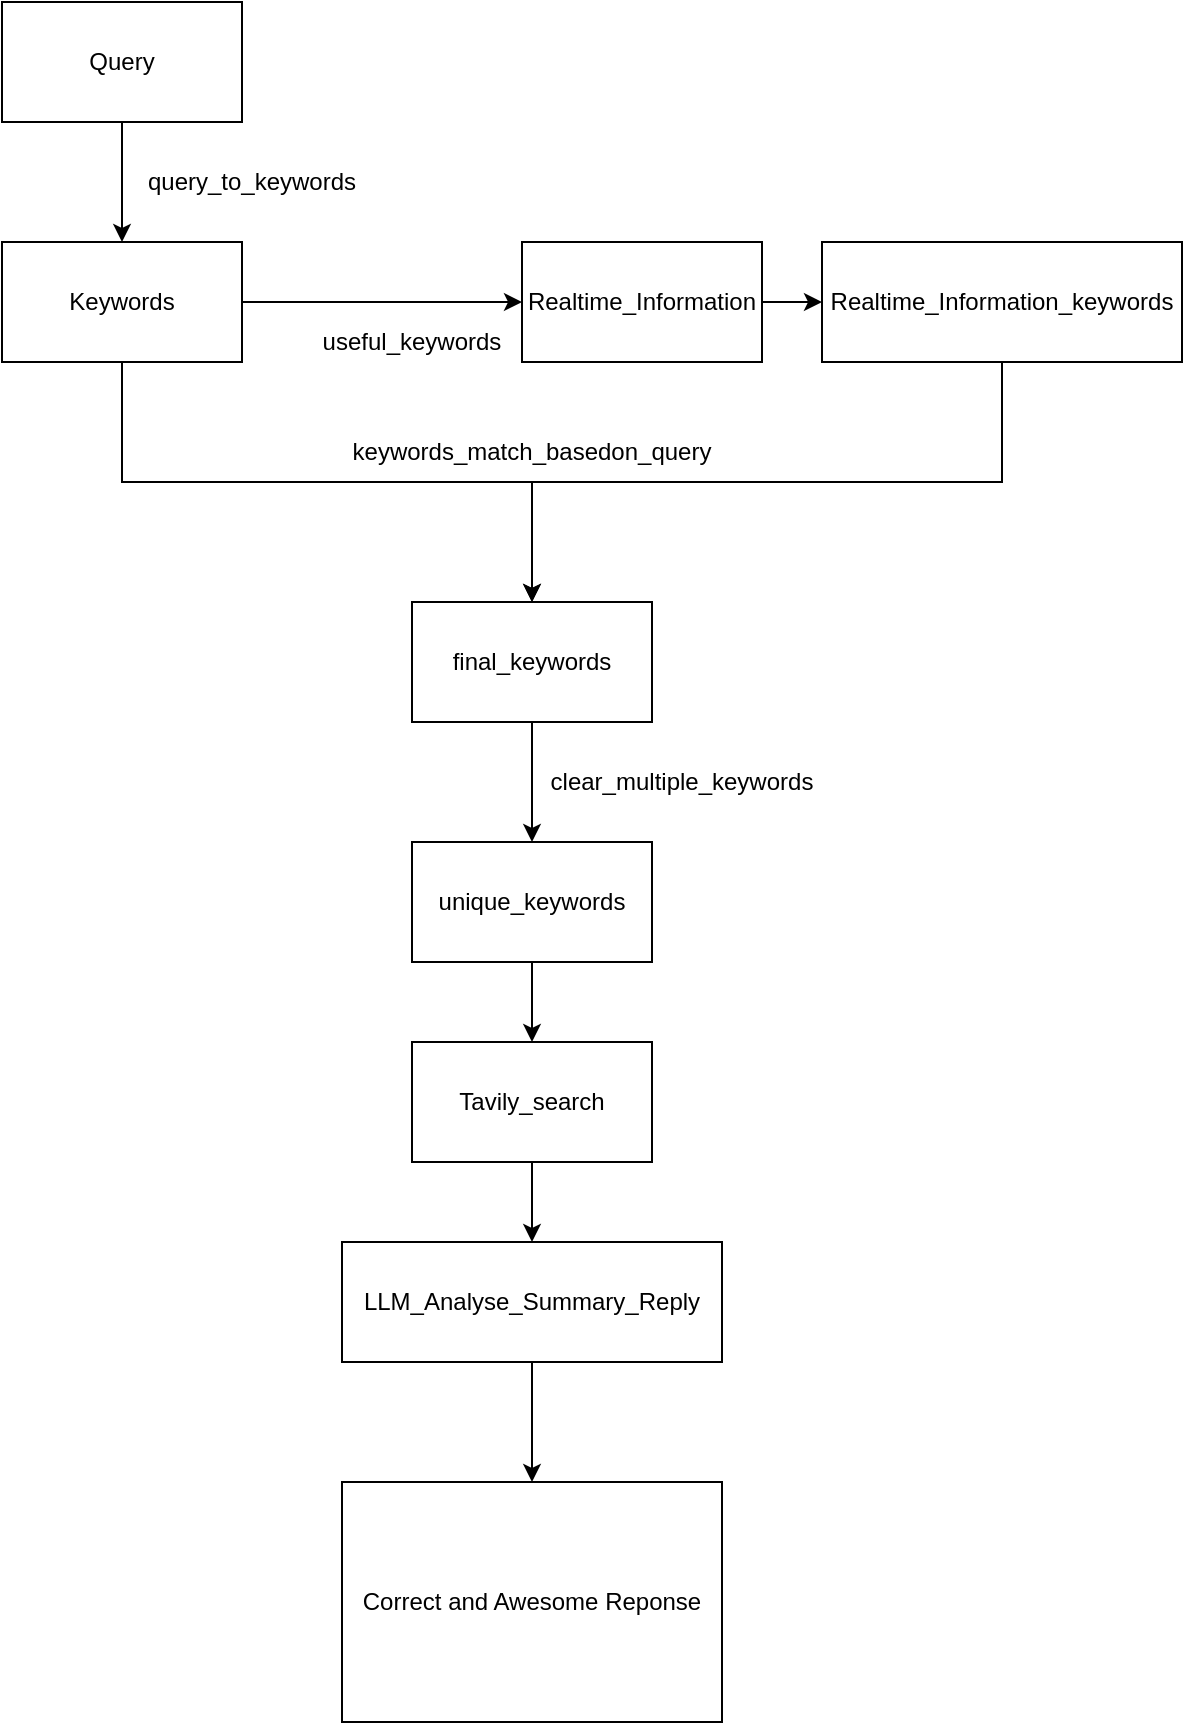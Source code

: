 <mxfile version="26.2.4">
  <diagram name="Page-1" id="i2aBTdwhtJZPr1BNw3Ar">
    <mxGraphModel dx="1283" dy="543" grid="1" gridSize="10" guides="1" tooltips="1" connect="1" arrows="1" fold="1" page="1" pageScale="1" pageWidth="850" pageHeight="1100" math="0" shadow="0">
      <root>
        <mxCell id="0" />
        <mxCell id="1" parent="0" />
        <mxCell id="rTRjj61Fi6zlRLzbuY8W-6" style="edgeStyle=orthogonalEdgeStyle;rounded=0;orthogonalLoop=1;jettySize=auto;html=1;entryX=0.5;entryY=0;entryDx=0;entryDy=0;" edge="1" parent="1" source="rTRjj61Fi6zlRLzbuY8W-1" target="rTRjj61Fi6zlRLzbuY8W-5">
          <mxGeometry relative="1" as="geometry" />
        </mxCell>
        <mxCell id="rTRjj61Fi6zlRLzbuY8W-1" value="Query" style="rounded=0;whiteSpace=wrap;html=1;" vertex="1" parent="1">
          <mxGeometry x="220" y="20" width="120" height="60" as="geometry" />
        </mxCell>
        <mxCell id="rTRjj61Fi6zlRLzbuY8W-14" style="edgeStyle=orthogonalEdgeStyle;rounded=0;orthogonalLoop=1;jettySize=auto;html=1;" edge="1" parent="1" source="rTRjj61Fi6zlRLzbuY8W-3" target="rTRjj61Fi6zlRLzbuY8W-13">
          <mxGeometry relative="1" as="geometry" />
        </mxCell>
        <mxCell id="rTRjj61Fi6zlRLzbuY8W-3" value="Realtime_Information" style="rounded=0;whiteSpace=wrap;html=1;" vertex="1" parent="1">
          <mxGeometry x="480" y="140" width="120" height="60" as="geometry" />
        </mxCell>
        <mxCell id="rTRjj61Fi6zlRLzbuY8W-19" style="edgeStyle=orthogonalEdgeStyle;rounded=0;orthogonalLoop=1;jettySize=auto;html=1;entryX=0;entryY=0.5;entryDx=0;entryDy=0;" edge="1" parent="1" source="rTRjj61Fi6zlRLzbuY8W-5" target="rTRjj61Fi6zlRLzbuY8W-3">
          <mxGeometry relative="1" as="geometry" />
        </mxCell>
        <mxCell id="rTRjj61Fi6zlRLzbuY8W-27" style="edgeStyle=orthogonalEdgeStyle;rounded=0;orthogonalLoop=1;jettySize=auto;html=1;" edge="1" parent="1" source="rTRjj61Fi6zlRLzbuY8W-5" target="rTRjj61Fi6zlRLzbuY8W-15">
          <mxGeometry relative="1" as="geometry">
            <Array as="points">
              <mxPoint x="280" y="260" />
              <mxPoint x="485" y="260" />
            </Array>
          </mxGeometry>
        </mxCell>
        <mxCell id="rTRjj61Fi6zlRLzbuY8W-5" value="Keywords" style="rounded=0;whiteSpace=wrap;html=1;" vertex="1" parent="1">
          <mxGeometry x="220" y="140" width="120" height="60" as="geometry" />
        </mxCell>
        <mxCell id="rTRjj61Fi6zlRLzbuY8W-7" value="query_to_keywords" style="text;html=1;align=center;verticalAlign=middle;whiteSpace=wrap;rounded=0;" vertex="1" parent="1">
          <mxGeometry x="280" y="90" width="130" height="40" as="geometry" />
        </mxCell>
        <mxCell id="rTRjj61Fi6zlRLzbuY8W-9" value="useful_keywords" style="text;html=1;align=center;verticalAlign=middle;whiteSpace=wrap;rounded=0;" vertex="1" parent="1">
          <mxGeometry x="360" y="170" width="130" height="40" as="geometry" />
        </mxCell>
        <mxCell id="rTRjj61Fi6zlRLzbuY8W-26" style="edgeStyle=orthogonalEdgeStyle;rounded=0;orthogonalLoop=1;jettySize=auto;html=1;" edge="1" parent="1" source="rTRjj61Fi6zlRLzbuY8W-13" target="rTRjj61Fi6zlRLzbuY8W-15">
          <mxGeometry relative="1" as="geometry">
            <Array as="points">
              <mxPoint x="720" y="260" />
              <mxPoint x="485" y="260" />
            </Array>
          </mxGeometry>
        </mxCell>
        <mxCell id="rTRjj61Fi6zlRLzbuY8W-13" value="Realtime_Information_keywords" style="rounded=0;whiteSpace=wrap;html=1;" vertex="1" parent="1">
          <mxGeometry x="630" y="140" width="180" height="60" as="geometry" />
        </mxCell>
        <mxCell id="rTRjj61Fi6zlRLzbuY8W-29" style="edgeStyle=orthogonalEdgeStyle;rounded=0;orthogonalLoop=1;jettySize=auto;html=1;" edge="1" parent="1" source="rTRjj61Fi6zlRLzbuY8W-15">
          <mxGeometry relative="1" as="geometry">
            <mxPoint x="485" y="440" as="targetPoint" />
          </mxGeometry>
        </mxCell>
        <mxCell id="rTRjj61Fi6zlRLzbuY8W-15" value="final_keywords" style="rounded=0;whiteSpace=wrap;html=1;" vertex="1" parent="1">
          <mxGeometry x="425" y="320" width="120" height="60" as="geometry" />
        </mxCell>
        <mxCell id="rTRjj61Fi6zlRLzbuY8W-28" value="keywords_match_basedon_query" style="text;html=1;align=center;verticalAlign=middle;whiteSpace=wrap;rounded=0;" vertex="1" parent="1">
          <mxGeometry x="455" y="230" width="60" height="30" as="geometry" />
        </mxCell>
        <mxCell id="rTRjj61Fi6zlRLzbuY8W-34" style="edgeStyle=orthogonalEdgeStyle;rounded=0;orthogonalLoop=1;jettySize=auto;html=1;" edge="1" parent="1" source="rTRjj61Fi6zlRLzbuY8W-30" target="rTRjj61Fi6zlRLzbuY8W-33">
          <mxGeometry relative="1" as="geometry" />
        </mxCell>
        <mxCell id="rTRjj61Fi6zlRLzbuY8W-30" value="unique_keywords" style="rounded=0;whiteSpace=wrap;html=1;" vertex="1" parent="1">
          <mxGeometry x="425" y="440" width="120" height="60" as="geometry" />
        </mxCell>
        <mxCell id="rTRjj61Fi6zlRLzbuY8W-32" value="clear_multiple_keywords" style="text;html=1;align=center;verticalAlign=middle;whiteSpace=wrap;rounded=0;" vertex="1" parent="1">
          <mxGeometry x="480" y="390" width="160" height="40" as="geometry" />
        </mxCell>
        <mxCell id="rTRjj61Fi6zlRLzbuY8W-36" style="edgeStyle=orthogonalEdgeStyle;rounded=0;orthogonalLoop=1;jettySize=auto;html=1;entryX=0.5;entryY=0;entryDx=0;entryDy=0;" edge="1" parent="1" source="rTRjj61Fi6zlRLzbuY8W-33" target="rTRjj61Fi6zlRLzbuY8W-35">
          <mxGeometry relative="1" as="geometry" />
        </mxCell>
        <mxCell id="rTRjj61Fi6zlRLzbuY8W-33" value="Tavily_search" style="rounded=0;whiteSpace=wrap;html=1;" vertex="1" parent="1">
          <mxGeometry x="425" y="540" width="120" height="60" as="geometry" />
        </mxCell>
        <mxCell id="rTRjj61Fi6zlRLzbuY8W-39" style="edgeStyle=orthogonalEdgeStyle;rounded=0;orthogonalLoop=1;jettySize=auto;html=1;" edge="1" parent="1" source="rTRjj61Fi6zlRLzbuY8W-35" target="rTRjj61Fi6zlRLzbuY8W-38">
          <mxGeometry relative="1" as="geometry" />
        </mxCell>
        <mxCell id="rTRjj61Fi6zlRLzbuY8W-35" value="LLM_Analyse_Summary_Reply" style="rounded=0;whiteSpace=wrap;html=1;" vertex="1" parent="1">
          <mxGeometry x="390" y="640" width="190" height="60" as="geometry" />
        </mxCell>
        <mxCell id="rTRjj61Fi6zlRLzbuY8W-38" value="Correct and Awesome Reponse" style="rounded=0;whiteSpace=wrap;html=1;" vertex="1" parent="1">
          <mxGeometry x="390" y="760" width="190" height="120" as="geometry" />
        </mxCell>
      </root>
    </mxGraphModel>
  </diagram>
</mxfile>
